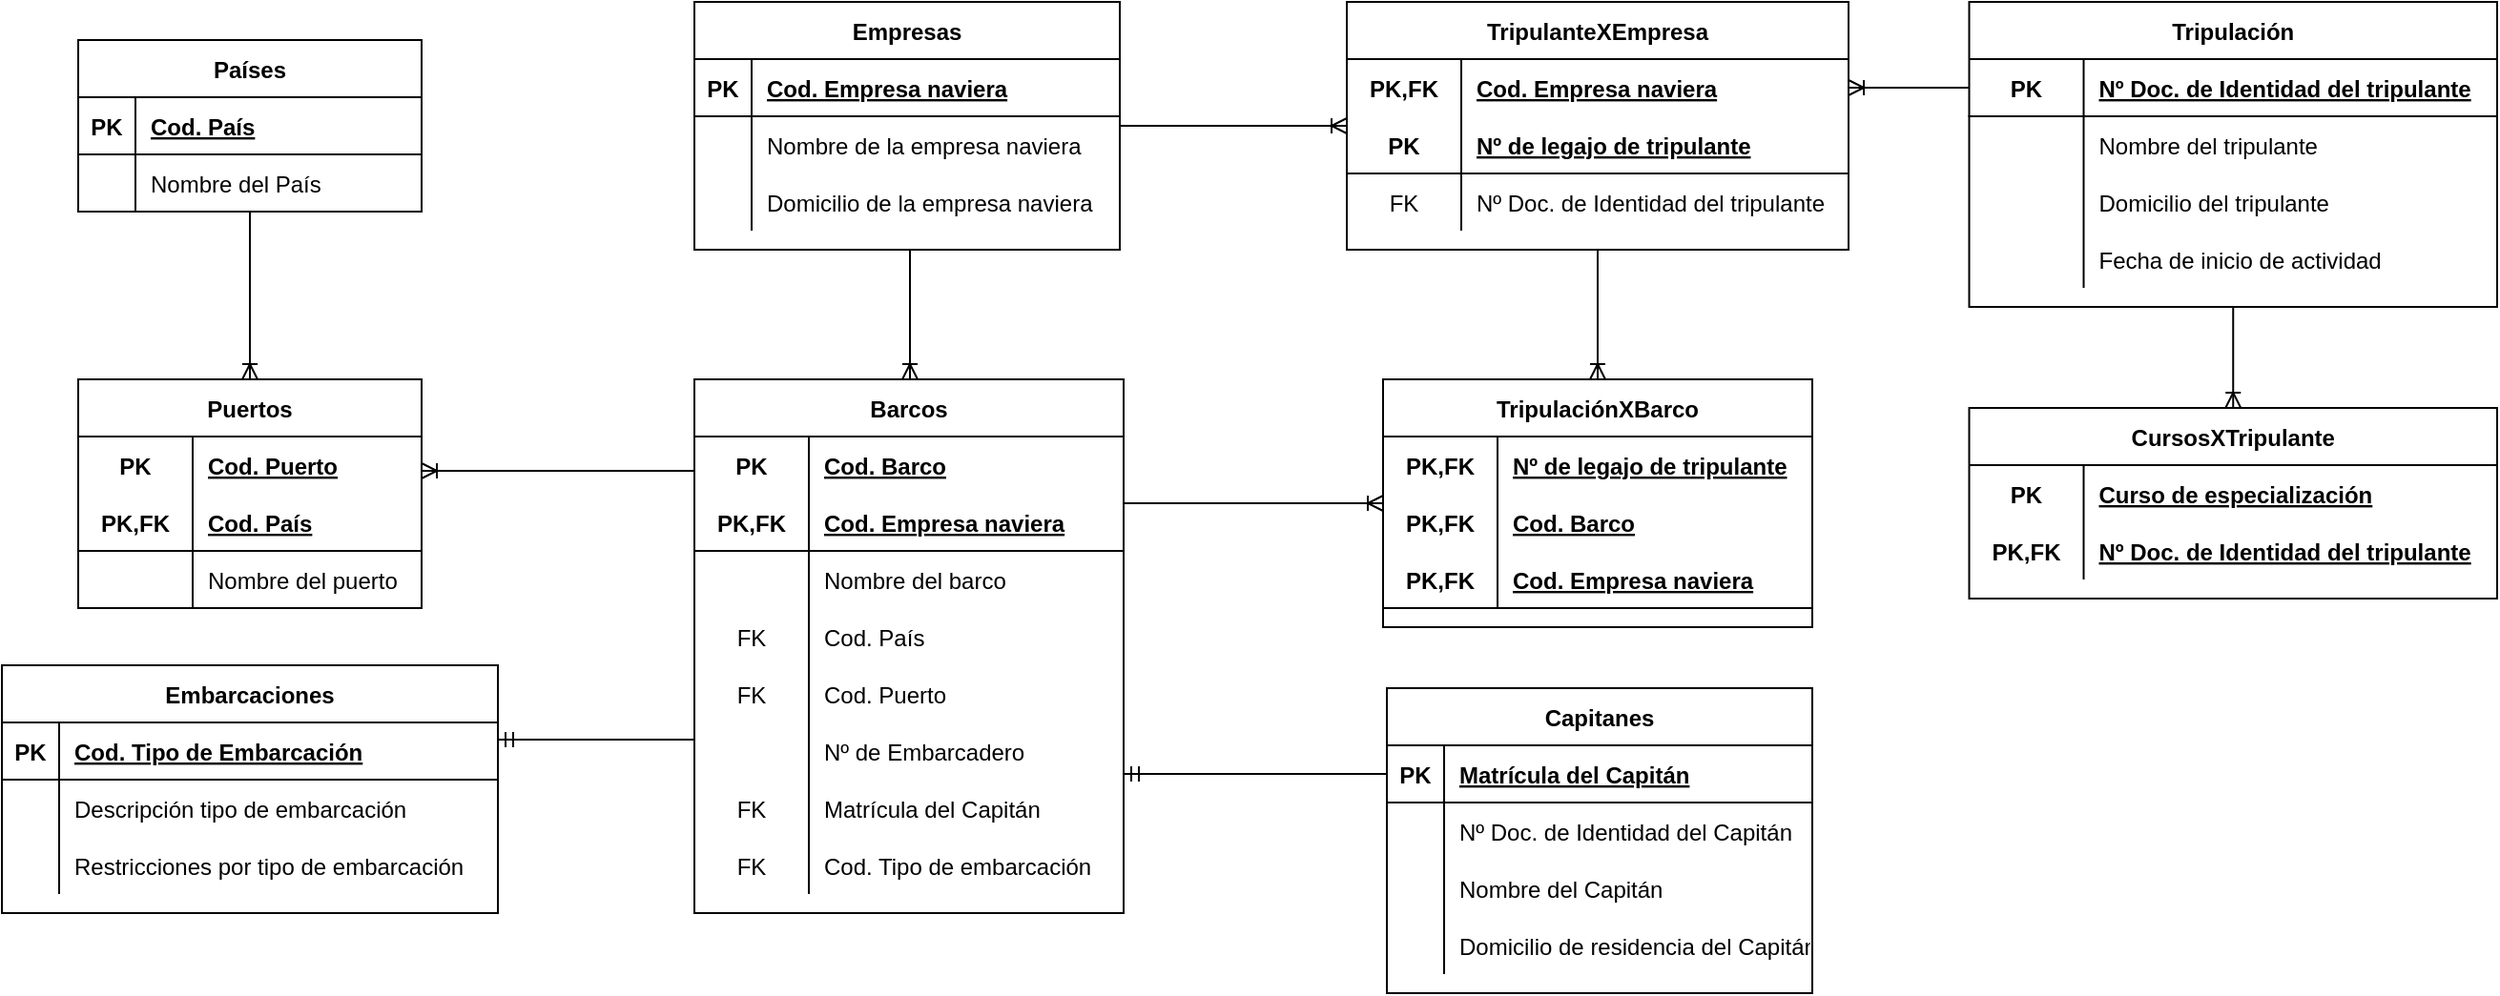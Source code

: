 <mxfile version="14.6.0" type="github">
  <diagram id="R2lEEEUBdFMjLlhIrx00" name="Page-1">
    <mxGraphModel dx="1822" dy="1176" grid="1" gridSize="9" guides="1" tooltips="1" connect="1" arrows="1" fold="1" page="0" pageScale="1" pageWidth="850" pageHeight="1100" math="0" shadow="0" extFonts="Permanent Marker^https://fonts.googleapis.com/css?family=Permanent+Marker">
      <root>
        <mxCell id="0" />
        <mxCell id="1" parent="0" />
        <mxCell id="PJ-6n8jXcff-FLxiBfN3-61" value="Países" style="shape=table;startSize=30;container=1;collapsible=1;childLayout=tableLayout;fixedRows=1;rowLines=0;fontStyle=1;align=center;resizeLast=1;" parent="1" vertex="1">
          <mxGeometry x="-260" y="-88" width="180" height="90" as="geometry" />
        </mxCell>
        <mxCell id="PJ-6n8jXcff-FLxiBfN3-62" value="" style="shape=partialRectangle;collapsible=0;dropTarget=0;pointerEvents=0;fillColor=none;top=0;left=0;bottom=1;right=0;points=[[0,0.5],[1,0.5]];portConstraint=eastwest;" parent="PJ-6n8jXcff-FLxiBfN3-61" vertex="1">
          <mxGeometry y="30" width="180" height="30" as="geometry" />
        </mxCell>
        <mxCell id="PJ-6n8jXcff-FLxiBfN3-63" value="PK" style="shape=partialRectangle;connectable=0;fillColor=none;top=0;left=0;bottom=0;right=0;fontStyle=1;overflow=hidden;" parent="PJ-6n8jXcff-FLxiBfN3-62" vertex="1">
          <mxGeometry width="30" height="30" as="geometry" />
        </mxCell>
        <mxCell id="PJ-6n8jXcff-FLxiBfN3-64" value="Cod. País" style="shape=partialRectangle;connectable=0;fillColor=none;top=0;left=0;bottom=0;right=0;align=left;spacingLeft=6;fontStyle=5;overflow=hidden;" parent="PJ-6n8jXcff-FLxiBfN3-62" vertex="1">
          <mxGeometry x="30" width="150" height="30" as="geometry" />
        </mxCell>
        <mxCell id="PJ-6n8jXcff-FLxiBfN3-65" value="" style="shape=partialRectangle;collapsible=0;dropTarget=0;pointerEvents=0;fillColor=none;top=0;left=0;bottom=0;right=0;points=[[0,0.5],[1,0.5]];portConstraint=eastwest;" parent="PJ-6n8jXcff-FLxiBfN3-61" vertex="1">
          <mxGeometry y="60" width="180" height="30" as="geometry" />
        </mxCell>
        <mxCell id="PJ-6n8jXcff-FLxiBfN3-66" value="" style="shape=partialRectangle;connectable=0;fillColor=none;top=0;left=0;bottom=0;right=0;editable=1;overflow=hidden;" parent="PJ-6n8jXcff-FLxiBfN3-65" vertex="1">
          <mxGeometry width="30" height="30" as="geometry" />
        </mxCell>
        <mxCell id="PJ-6n8jXcff-FLxiBfN3-67" value="Nombre del País" style="shape=partialRectangle;connectable=0;fillColor=none;top=0;left=0;bottom=0;right=0;align=left;spacingLeft=6;overflow=hidden;" parent="PJ-6n8jXcff-FLxiBfN3-65" vertex="1">
          <mxGeometry x="30" width="150" height="30" as="geometry" />
        </mxCell>
        <mxCell id="PJ-6n8jXcff-FLxiBfN3-115" value="Puertos" style="shape=table;startSize=30;container=1;collapsible=1;childLayout=tableLayout;fixedRows=1;rowLines=0;fontStyle=1;align=center;resizeLast=1;" parent="1" vertex="1">
          <mxGeometry x="-260" y="90" width="180" height="120" as="geometry" />
        </mxCell>
        <mxCell id="PJ-6n8jXcff-FLxiBfN3-116" value="" style="shape=partialRectangle;collapsible=0;dropTarget=0;pointerEvents=0;fillColor=none;top=0;left=0;bottom=0;right=0;points=[[0,0.5],[1,0.5]];portConstraint=eastwest;" parent="PJ-6n8jXcff-FLxiBfN3-115" vertex="1">
          <mxGeometry y="30" width="180" height="30" as="geometry" />
        </mxCell>
        <mxCell id="PJ-6n8jXcff-FLxiBfN3-117" value="PK" style="shape=partialRectangle;connectable=0;fillColor=none;top=0;left=0;bottom=0;right=0;fontStyle=1;overflow=hidden;" parent="PJ-6n8jXcff-FLxiBfN3-116" vertex="1">
          <mxGeometry width="60" height="30" as="geometry" />
        </mxCell>
        <mxCell id="PJ-6n8jXcff-FLxiBfN3-118" value="Cod. Puerto" style="shape=partialRectangle;connectable=0;fillColor=none;top=0;left=0;bottom=0;right=0;align=left;spacingLeft=6;fontStyle=5;overflow=hidden;" parent="PJ-6n8jXcff-FLxiBfN3-116" vertex="1">
          <mxGeometry x="60" width="120" height="30" as="geometry" />
        </mxCell>
        <mxCell id="PJ-6n8jXcff-FLxiBfN3-119" value="" style="shape=partialRectangle;collapsible=0;dropTarget=0;pointerEvents=0;fillColor=none;top=0;left=0;bottom=1;right=0;points=[[0,0.5],[1,0.5]];portConstraint=eastwest;" parent="PJ-6n8jXcff-FLxiBfN3-115" vertex="1">
          <mxGeometry y="60" width="180" height="30" as="geometry" />
        </mxCell>
        <mxCell id="PJ-6n8jXcff-FLxiBfN3-120" value="PK,FK" style="shape=partialRectangle;connectable=0;fillColor=none;top=0;left=0;bottom=0;right=0;fontStyle=1;overflow=hidden;" parent="PJ-6n8jXcff-FLxiBfN3-119" vertex="1">
          <mxGeometry width="60" height="30" as="geometry" />
        </mxCell>
        <mxCell id="PJ-6n8jXcff-FLxiBfN3-121" value="Cod. País" style="shape=partialRectangle;connectable=0;fillColor=none;top=0;left=0;bottom=0;right=0;align=left;spacingLeft=6;fontStyle=5;overflow=hidden;" parent="PJ-6n8jXcff-FLxiBfN3-119" vertex="1">
          <mxGeometry x="60" width="120" height="30" as="geometry" />
        </mxCell>
        <mxCell id="PJ-6n8jXcff-FLxiBfN3-122" value="" style="shape=partialRectangle;collapsible=0;dropTarget=0;pointerEvents=0;fillColor=none;top=0;left=0;bottom=0;right=0;points=[[0,0.5],[1,0.5]];portConstraint=eastwest;" parent="PJ-6n8jXcff-FLxiBfN3-115" vertex="1">
          <mxGeometry y="90" width="180" height="30" as="geometry" />
        </mxCell>
        <mxCell id="PJ-6n8jXcff-FLxiBfN3-123" value="" style="shape=partialRectangle;connectable=0;fillColor=none;top=0;left=0;bottom=0;right=0;editable=1;overflow=hidden;" parent="PJ-6n8jXcff-FLxiBfN3-122" vertex="1">
          <mxGeometry width="60" height="30" as="geometry" />
        </mxCell>
        <mxCell id="PJ-6n8jXcff-FLxiBfN3-124" value="Nombre del puerto" style="shape=partialRectangle;connectable=0;fillColor=none;top=0;left=0;bottom=0;right=0;align=left;spacingLeft=6;overflow=hidden;" parent="PJ-6n8jXcff-FLxiBfN3-122" vertex="1">
          <mxGeometry x="60" width="120" height="30" as="geometry" />
        </mxCell>
        <mxCell id="PJ-6n8jXcff-FLxiBfN3-129" value="Embarcaciones" style="shape=table;startSize=30;container=1;collapsible=1;childLayout=tableLayout;fixedRows=1;rowLines=0;fontStyle=1;align=center;resizeLast=1;" parent="1" vertex="1">
          <mxGeometry x="-300" y="240" width="260" height="130" as="geometry" />
        </mxCell>
        <mxCell id="PJ-6n8jXcff-FLxiBfN3-130" value="" style="shape=partialRectangle;collapsible=0;dropTarget=0;pointerEvents=0;fillColor=none;top=0;left=0;bottom=1;right=0;points=[[0,0.5],[1,0.5]];portConstraint=eastwest;" parent="PJ-6n8jXcff-FLxiBfN3-129" vertex="1">
          <mxGeometry y="30" width="260" height="30" as="geometry" />
        </mxCell>
        <mxCell id="PJ-6n8jXcff-FLxiBfN3-131" value="PK" style="shape=partialRectangle;connectable=0;fillColor=none;top=0;left=0;bottom=0;right=0;fontStyle=1;overflow=hidden;" parent="PJ-6n8jXcff-FLxiBfN3-130" vertex="1">
          <mxGeometry width="30" height="30" as="geometry" />
        </mxCell>
        <mxCell id="PJ-6n8jXcff-FLxiBfN3-132" value="Cod. Tipo de Embarcación" style="shape=partialRectangle;connectable=0;fillColor=none;top=0;left=0;bottom=0;right=0;align=left;spacingLeft=6;fontStyle=5;overflow=hidden;" parent="PJ-6n8jXcff-FLxiBfN3-130" vertex="1">
          <mxGeometry x="30" width="230" height="30" as="geometry" />
        </mxCell>
        <mxCell id="PJ-6n8jXcff-FLxiBfN3-133" value="" style="shape=partialRectangle;collapsible=0;dropTarget=0;pointerEvents=0;fillColor=none;top=0;left=0;bottom=0;right=0;points=[[0,0.5],[1,0.5]];portConstraint=eastwest;" parent="PJ-6n8jXcff-FLxiBfN3-129" vertex="1">
          <mxGeometry y="60" width="260" height="30" as="geometry" />
        </mxCell>
        <mxCell id="PJ-6n8jXcff-FLxiBfN3-134" value="" style="shape=partialRectangle;connectable=0;fillColor=none;top=0;left=0;bottom=0;right=0;editable=1;overflow=hidden;" parent="PJ-6n8jXcff-FLxiBfN3-133" vertex="1">
          <mxGeometry width="30" height="30" as="geometry" />
        </mxCell>
        <mxCell id="PJ-6n8jXcff-FLxiBfN3-135" value="Descripción tipo de embarcación" style="shape=partialRectangle;connectable=0;fillColor=none;top=0;left=0;bottom=0;right=0;align=left;spacingLeft=6;overflow=hidden;" parent="PJ-6n8jXcff-FLxiBfN3-133" vertex="1">
          <mxGeometry x="30" width="230" height="30" as="geometry" />
        </mxCell>
        <mxCell id="PJ-6n8jXcff-FLxiBfN3-136" value="" style="shape=partialRectangle;collapsible=0;dropTarget=0;pointerEvents=0;fillColor=none;top=0;left=0;bottom=0;right=0;points=[[0,0.5],[1,0.5]];portConstraint=eastwest;" parent="PJ-6n8jXcff-FLxiBfN3-129" vertex="1">
          <mxGeometry y="90" width="260" height="30" as="geometry" />
        </mxCell>
        <mxCell id="PJ-6n8jXcff-FLxiBfN3-137" value="" style="shape=partialRectangle;connectable=0;fillColor=none;top=0;left=0;bottom=0;right=0;editable=1;overflow=hidden;" parent="PJ-6n8jXcff-FLxiBfN3-136" vertex="1">
          <mxGeometry width="30" height="30" as="geometry" />
        </mxCell>
        <mxCell id="PJ-6n8jXcff-FLxiBfN3-138" value="Restricciones por tipo de embarcación" style="shape=partialRectangle;connectable=0;fillColor=none;top=0;left=0;bottom=0;right=0;align=left;spacingLeft=6;overflow=hidden;" parent="PJ-6n8jXcff-FLxiBfN3-136" vertex="1">
          <mxGeometry x="30" width="230" height="30" as="geometry" />
        </mxCell>
        <mxCell id="PJ-6n8jXcff-FLxiBfN3-143" value="Barcos" style="shape=table;startSize=30;container=1;collapsible=1;childLayout=tableLayout;fixedRows=1;rowLines=0;fontStyle=1;align=center;resizeLast=1;" parent="1" vertex="1">
          <mxGeometry x="63" y="90" width="225" height="280" as="geometry" />
        </mxCell>
        <mxCell id="PJ-6n8jXcff-FLxiBfN3-144" value="" style="shape=partialRectangle;collapsible=0;dropTarget=0;pointerEvents=0;fillColor=none;top=0;left=0;bottom=0;right=0;points=[[0,0.5],[1,0.5]];portConstraint=eastwest;" parent="PJ-6n8jXcff-FLxiBfN3-143" vertex="1">
          <mxGeometry y="30" width="225" height="30" as="geometry" />
        </mxCell>
        <mxCell id="PJ-6n8jXcff-FLxiBfN3-145" value="PK" style="shape=partialRectangle;connectable=0;fillColor=none;top=0;left=0;bottom=0;right=0;fontStyle=1;overflow=hidden;" parent="PJ-6n8jXcff-FLxiBfN3-144" vertex="1">
          <mxGeometry width="60" height="30" as="geometry" />
        </mxCell>
        <mxCell id="PJ-6n8jXcff-FLxiBfN3-146" value="Cod. Barco" style="shape=partialRectangle;connectable=0;fillColor=none;top=0;left=0;bottom=0;right=0;align=left;spacingLeft=6;fontStyle=5;overflow=hidden;" parent="PJ-6n8jXcff-FLxiBfN3-144" vertex="1">
          <mxGeometry x="60" width="165" height="30" as="geometry" />
        </mxCell>
        <mxCell id="PJ-6n8jXcff-FLxiBfN3-147" value="" style="shape=partialRectangle;collapsible=0;dropTarget=0;pointerEvents=0;fillColor=none;top=0;left=0;bottom=1;right=0;points=[[0,0.5],[1,0.5]];portConstraint=eastwest;" parent="PJ-6n8jXcff-FLxiBfN3-143" vertex="1">
          <mxGeometry y="60" width="225" height="30" as="geometry" />
        </mxCell>
        <mxCell id="PJ-6n8jXcff-FLxiBfN3-148" value="PK,FK" style="shape=partialRectangle;connectable=0;fillColor=none;top=0;left=0;bottom=0;right=0;fontStyle=1;overflow=hidden;" parent="PJ-6n8jXcff-FLxiBfN3-147" vertex="1">
          <mxGeometry width="60" height="30" as="geometry" />
        </mxCell>
        <mxCell id="PJ-6n8jXcff-FLxiBfN3-149" value="Cod. Empresa naviera" style="shape=partialRectangle;connectable=0;fillColor=none;top=0;left=0;bottom=0;right=0;align=left;spacingLeft=6;fontStyle=5;overflow=hidden;" parent="PJ-6n8jXcff-FLxiBfN3-147" vertex="1">
          <mxGeometry x="60" width="165" height="30" as="geometry" />
        </mxCell>
        <mxCell id="PJ-6n8jXcff-FLxiBfN3-150" value="" style="shape=partialRectangle;collapsible=0;dropTarget=0;pointerEvents=0;fillColor=none;top=0;left=0;bottom=0;right=0;points=[[0,0.5],[1,0.5]];portConstraint=eastwest;" parent="PJ-6n8jXcff-FLxiBfN3-143" vertex="1">
          <mxGeometry y="90" width="225" height="30" as="geometry" />
        </mxCell>
        <mxCell id="PJ-6n8jXcff-FLxiBfN3-151" value="" style="shape=partialRectangle;connectable=0;fillColor=none;top=0;left=0;bottom=0;right=0;editable=1;overflow=hidden;" parent="PJ-6n8jXcff-FLxiBfN3-150" vertex="1">
          <mxGeometry width="60" height="30" as="geometry" />
        </mxCell>
        <mxCell id="PJ-6n8jXcff-FLxiBfN3-152" value="Nombre del barco" style="shape=partialRectangle;connectable=0;fillColor=none;top=0;left=0;bottom=0;right=0;align=left;spacingLeft=6;overflow=hidden;" parent="PJ-6n8jXcff-FLxiBfN3-150" vertex="1">
          <mxGeometry x="60" width="165" height="30" as="geometry" />
        </mxCell>
        <mxCell id="PJ-6n8jXcff-FLxiBfN3-153" value="" style="shape=partialRectangle;collapsible=0;dropTarget=0;pointerEvents=0;fillColor=none;top=0;left=0;bottom=0;right=0;points=[[0,0.5],[1,0.5]];portConstraint=eastwest;" parent="PJ-6n8jXcff-FLxiBfN3-143" vertex="1">
          <mxGeometry y="120" width="225" height="30" as="geometry" />
        </mxCell>
        <mxCell id="PJ-6n8jXcff-FLxiBfN3-154" value="FK" style="shape=partialRectangle;connectable=0;fillColor=none;top=0;left=0;bottom=0;right=0;editable=1;overflow=hidden;" parent="PJ-6n8jXcff-FLxiBfN3-153" vertex="1">
          <mxGeometry width="60" height="30" as="geometry" />
        </mxCell>
        <mxCell id="PJ-6n8jXcff-FLxiBfN3-155" value="Cod. País" style="shape=partialRectangle;connectable=0;fillColor=none;top=0;left=0;bottom=0;right=0;align=left;spacingLeft=6;overflow=hidden;" parent="PJ-6n8jXcff-FLxiBfN3-153" vertex="1">
          <mxGeometry x="60" width="165" height="30" as="geometry" />
        </mxCell>
        <mxCell id="PJ-6n8jXcff-FLxiBfN3-171" style="shape=partialRectangle;collapsible=0;dropTarget=0;pointerEvents=0;fillColor=none;top=0;left=0;bottom=0;right=0;points=[[0,0.5],[1,0.5]];portConstraint=eastwest;" parent="PJ-6n8jXcff-FLxiBfN3-143" vertex="1">
          <mxGeometry y="150" width="225" height="30" as="geometry" />
        </mxCell>
        <mxCell id="PJ-6n8jXcff-FLxiBfN3-172" value="FK" style="shape=partialRectangle;connectable=0;fillColor=none;top=0;left=0;bottom=0;right=0;editable=1;overflow=hidden;" parent="PJ-6n8jXcff-FLxiBfN3-171" vertex="1">
          <mxGeometry width="60" height="30" as="geometry" />
        </mxCell>
        <mxCell id="PJ-6n8jXcff-FLxiBfN3-173" value="Cod. Puerto" style="shape=partialRectangle;connectable=0;fillColor=none;top=0;left=0;bottom=0;right=0;align=left;spacingLeft=6;overflow=hidden;" parent="PJ-6n8jXcff-FLxiBfN3-171" vertex="1">
          <mxGeometry x="60" width="165" height="30" as="geometry" />
        </mxCell>
        <mxCell id="PJ-6n8jXcff-FLxiBfN3-168" style="shape=partialRectangle;collapsible=0;dropTarget=0;pointerEvents=0;fillColor=none;top=0;left=0;bottom=0;right=0;points=[[0,0.5],[1,0.5]];portConstraint=eastwest;" parent="PJ-6n8jXcff-FLxiBfN3-143" vertex="1">
          <mxGeometry y="180" width="225" height="30" as="geometry" />
        </mxCell>
        <mxCell id="PJ-6n8jXcff-FLxiBfN3-169" style="shape=partialRectangle;connectable=0;fillColor=none;top=0;left=0;bottom=0;right=0;editable=1;overflow=hidden;" parent="PJ-6n8jXcff-FLxiBfN3-168" vertex="1">
          <mxGeometry width="60" height="30" as="geometry" />
        </mxCell>
        <mxCell id="PJ-6n8jXcff-FLxiBfN3-170" value="Nº de Embarcadero" style="shape=partialRectangle;connectable=0;fillColor=none;top=0;left=0;bottom=0;right=0;align=left;spacingLeft=6;overflow=hidden;" parent="PJ-6n8jXcff-FLxiBfN3-168" vertex="1">
          <mxGeometry x="60" width="165" height="30" as="geometry" />
        </mxCell>
        <mxCell id="PJ-6n8jXcff-FLxiBfN3-165" style="shape=partialRectangle;collapsible=0;dropTarget=0;pointerEvents=0;fillColor=none;top=0;left=0;bottom=0;right=0;points=[[0,0.5],[1,0.5]];portConstraint=eastwest;" parent="PJ-6n8jXcff-FLxiBfN3-143" vertex="1">
          <mxGeometry y="210" width="225" height="30" as="geometry" />
        </mxCell>
        <mxCell id="PJ-6n8jXcff-FLxiBfN3-166" value="FK" style="shape=partialRectangle;connectable=0;fillColor=none;top=0;left=0;bottom=0;right=0;editable=1;overflow=hidden;" parent="PJ-6n8jXcff-FLxiBfN3-165" vertex="1">
          <mxGeometry width="60" height="30" as="geometry" />
        </mxCell>
        <mxCell id="PJ-6n8jXcff-FLxiBfN3-167" value="Matrícula del Capitán" style="shape=partialRectangle;connectable=0;fillColor=none;top=0;left=0;bottom=0;right=0;align=left;spacingLeft=6;overflow=hidden;" parent="PJ-6n8jXcff-FLxiBfN3-165" vertex="1">
          <mxGeometry x="60" width="165" height="30" as="geometry" />
        </mxCell>
        <mxCell id="PJ-6n8jXcff-FLxiBfN3-162" style="shape=partialRectangle;collapsible=0;dropTarget=0;pointerEvents=0;fillColor=none;top=0;left=0;bottom=0;right=0;points=[[0,0.5],[1,0.5]];portConstraint=eastwest;" parent="PJ-6n8jXcff-FLxiBfN3-143" vertex="1">
          <mxGeometry y="240" width="225" height="30" as="geometry" />
        </mxCell>
        <mxCell id="PJ-6n8jXcff-FLxiBfN3-163" value="FK" style="shape=partialRectangle;connectable=0;fillColor=none;top=0;left=0;bottom=0;right=0;editable=1;overflow=hidden;" parent="PJ-6n8jXcff-FLxiBfN3-162" vertex="1">
          <mxGeometry width="60" height="30" as="geometry" />
        </mxCell>
        <mxCell id="PJ-6n8jXcff-FLxiBfN3-164" value="Cod. Tipo de embarcación" style="shape=partialRectangle;connectable=0;fillColor=none;top=0;left=0;bottom=0;right=0;align=left;spacingLeft=6;overflow=hidden;" parent="PJ-6n8jXcff-FLxiBfN3-162" vertex="1">
          <mxGeometry x="60" width="165" height="30" as="geometry" />
        </mxCell>
        <mxCell id="RGW5aQLPj-XnxgQfSlTx-39" style="edgeStyle=orthogonalEdgeStyle;rounded=0;orthogonalLoop=1;jettySize=auto;html=1;endArrow=ERoneToMany;endFill=0;" edge="1" parent="1" source="PJ-6n8jXcff-FLxiBfN3-175" target="RGW5aQLPj-XnxgQfSlTx-26">
          <mxGeometry relative="1" as="geometry" />
        </mxCell>
        <mxCell id="PJ-6n8jXcff-FLxiBfN3-175" value="Empresas" style="shape=table;startSize=30;container=1;collapsible=1;childLayout=tableLayout;fixedRows=1;rowLines=0;fontStyle=1;align=center;resizeLast=1;" parent="1" vertex="1">
          <mxGeometry x="63" y="-108" width="223" height="130" as="geometry" />
        </mxCell>
        <mxCell id="PJ-6n8jXcff-FLxiBfN3-176" value="" style="shape=partialRectangle;collapsible=0;dropTarget=0;pointerEvents=0;fillColor=none;top=0;left=0;bottom=1;right=0;points=[[0,0.5],[1,0.5]];portConstraint=eastwest;" parent="PJ-6n8jXcff-FLxiBfN3-175" vertex="1">
          <mxGeometry y="30" width="223" height="30" as="geometry" />
        </mxCell>
        <mxCell id="PJ-6n8jXcff-FLxiBfN3-177" value="PK" style="shape=partialRectangle;connectable=0;fillColor=none;top=0;left=0;bottom=0;right=0;fontStyle=1;overflow=hidden;" parent="PJ-6n8jXcff-FLxiBfN3-176" vertex="1">
          <mxGeometry width="30" height="30" as="geometry" />
        </mxCell>
        <mxCell id="PJ-6n8jXcff-FLxiBfN3-178" value="Cod. Empresa naviera" style="shape=partialRectangle;connectable=0;fillColor=none;top=0;left=0;bottom=0;right=0;align=left;spacingLeft=6;fontStyle=5;overflow=hidden;" parent="PJ-6n8jXcff-FLxiBfN3-176" vertex="1">
          <mxGeometry x="30" width="193" height="30" as="geometry" />
        </mxCell>
        <mxCell id="PJ-6n8jXcff-FLxiBfN3-179" value="" style="shape=partialRectangle;collapsible=0;dropTarget=0;pointerEvents=0;fillColor=none;top=0;left=0;bottom=0;right=0;points=[[0,0.5],[1,0.5]];portConstraint=eastwest;" parent="PJ-6n8jXcff-FLxiBfN3-175" vertex="1">
          <mxGeometry y="60" width="223" height="30" as="geometry" />
        </mxCell>
        <mxCell id="PJ-6n8jXcff-FLxiBfN3-180" value="" style="shape=partialRectangle;connectable=0;fillColor=none;top=0;left=0;bottom=0;right=0;editable=1;overflow=hidden;" parent="PJ-6n8jXcff-FLxiBfN3-179" vertex="1">
          <mxGeometry width="30" height="30" as="geometry" />
        </mxCell>
        <mxCell id="PJ-6n8jXcff-FLxiBfN3-181" value="Nombre de la empresa naviera" style="shape=partialRectangle;connectable=0;fillColor=none;top=0;left=0;bottom=0;right=0;align=left;spacingLeft=6;overflow=hidden;" parent="PJ-6n8jXcff-FLxiBfN3-179" vertex="1">
          <mxGeometry x="30" width="193" height="30" as="geometry" />
        </mxCell>
        <mxCell id="PJ-6n8jXcff-FLxiBfN3-182" value="" style="shape=partialRectangle;collapsible=0;dropTarget=0;pointerEvents=0;fillColor=none;top=0;left=0;bottom=0;right=0;points=[[0,0.5],[1,0.5]];portConstraint=eastwest;" parent="PJ-6n8jXcff-FLxiBfN3-175" vertex="1">
          <mxGeometry y="90" width="223" height="30" as="geometry" />
        </mxCell>
        <mxCell id="PJ-6n8jXcff-FLxiBfN3-183" value="" style="shape=partialRectangle;connectable=0;fillColor=none;top=0;left=0;bottom=0;right=0;editable=1;overflow=hidden;" parent="PJ-6n8jXcff-FLxiBfN3-182" vertex="1">
          <mxGeometry width="30" height="30" as="geometry" />
        </mxCell>
        <mxCell id="PJ-6n8jXcff-FLxiBfN3-184" value="Domicilio de la empresa naviera" style="shape=partialRectangle;connectable=0;fillColor=none;top=0;left=0;bottom=0;right=0;align=left;spacingLeft=6;overflow=hidden;" parent="PJ-6n8jXcff-FLxiBfN3-182" vertex="1">
          <mxGeometry x="30" width="193" height="30" as="geometry" />
        </mxCell>
        <mxCell id="PJ-6n8jXcff-FLxiBfN3-220" value="TripulaciónXBarco" style="shape=table;startSize=30;container=1;collapsible=1;childLayout=tableLayout;fixedRows=1;rowLines=0;fontStyle=1;align=center;resizeLast=1;" parent="1" vertex="1">
          <mxGeometry x="424" y="90" width="225" height="130" as="geometry" />
        </mxCell>
        <mxCell id="PJ-6n8jXcff-FLxiBfN3-221" value="" style="shape=partialRectangle;collapsible=0;dropTarget=0;pointerEvents=0;fillColor=none;top=0;left=0;bottom=0;right=0;points=[[0,0.5],[1,0.5]];portConstraint=eastwest;" parent="PJ-6n8jXcff-FLxiBfN3-220" vertex="1">
          <mxGeometry y="30" width="225" height="30" as="geometry" />
        </mxCell>
        <mxCell id="PJ-6n8jXcff-FLxiBfN3-222" value="PK,FK" style="shape=partialRectangle;connectable=0;fillColor=none;top=0;left=0;bottom=0;right=0;fontStyle=1;overflow=hidden;" parent="PJ-6n8jXcff-FLxiBfN3-221" vertex="1">
          <mxGeometry width="60" height="30" as="geometry" />
        </mxCell>
        <mxCell id="PJ-6n8jXcff-FLxiBfN3-223" value="Nº de legajo de tripulante" style="shape=partialRectangle;connectable=0;fillColor=none;top=0;left=0;bottom=0;right=0;align=left;spacingLeft=6;fontStyle=5;overflow=hidden;" parent="PJ-6n8jXcff-FLxiBfN3-221" vertex="1">
          <mxGeometry x="60" width="165" height="30" as="geometry" />
        </mxCell>
        <mxCell id="PJ-6n8jXcff-FLxiBfN3-236" style="shape=partialRectangle;collapsible=0;dropTarget=0;pointerEvents=0;fillColor=none;top=0;left=0;bottom=0;right=0;points=[[0,0.5],[1,0.5]];portConstraint=eastwest;" parent="PJ-6n8jXcff-FLxiBfN3-220" vertex="1">
          <mxGeometry y="60" width="225" height="30" as="geometry" />
        </mxCell>
        <mxCell id="PJ-6n8jXcff-FLxiBfN3-237" value="PK,FK" style="shape=partialRectangle;connectable=0;fillColor=none;top=0;left=0;bottom=0;right=0;fontStyle=1;overflow=hidden;" parent="PJ-6n8jXcff-FLxiBfN3-236" vertex="1">
          <mxGeometry width="60" height="30" as="geometry" />
        </mxCell>
        <mxCell id="PJ-6n8jXcff-FLxiBfN3-238" value="Cod. Barco" style="shape=partialRectangle;connectable=0;fillColor=none;top=0;left=0;bottom=0;right=0;align=left;spacingLeft=6;fontStyle=5;overflow=hidden;" parent="PJ-6n8jXcff-FLxiBfN3-236" vertex="1">
          <mxGeometry x="60" width="165" height="30" as="geometry" />
        </mxCell>
        <mxCell id="PJ-6n8jXcff-FLxiBfN3-224" value="" style="shape=partialRectangle;collapsible=0;dropTarget=0;pointerEvents=0;fillColor=none;top=0;left=0;bottom=1;right=0;points=[[0,0.5],[1,0.5]];portConstraint=eastwest;" parent="PJ-6n8jXcff-FLxiBfN3-220" vertex="1">
          <mxGeometry y="90" width="225" height="30" as="geometry" />
        </mxCell>
        <mxCell id="PJ-6n8jXcff-FLxiBfN3-225" value="PK,FK" style="shape=partialRectangle;connectable=0;fillColor=none;top=0;left=0;bottom=0;right=0;fontStyle=1;overflow=hidden;" parent="PJ-6n8jXcff-FLxiBfN3-224" vertex="1">
          <mxGeometry width="60" height="30" as="geometry" />
        </mxCell>
        <mxCell id="PJ-6n8jXcff-FLxiBfN3-226" value="Cod. Empresa naviera" style="shape=partialRectangle;connectable=0;fillColor=none;top=0;left=0;bottom=0;right=0;align=left;spacingLeft=6;fontStyle=5;overflow=hidden;" parent="PJ-6n8jXcff-FLxiBfN3-224" vertex="1">
          <mxGeometry x="60" width="165" height="30" as="geometry" />
        </mxCell>
        <mxCell id="PJ-6n8jXcff-FLxiBfN3-239" value="CursosXTripulante" style="shape=table;startSize=30;container=1;collapsible=1;childLayout=tableLayout;fixedRows=1;rowLines=0;fontStyle=1;align=center;resizeLast=1;" parent="1" vertex="1">
          <mxGeometry x="731.25" y="105" width="276.75" height="100" as="geometry" />
        </mxCell>
        <mxCell id="PJ-6n8jXcff-FLxiBfN3-240" value="" style="shape=partialRectangle;collapsible=0;dropTarget=0;pointerEvents=0;fillColor=none;top=0;left=0;bottom=0;right=0;points=[[0,0.5],[1,0.5]];portConstraint=eastwest;" parent="PJ-6n8jXcff-FLxiBfN3-239" vertex="1">
          <mxGeometry y="30" width="276.75" height="30" as="geometry" />
        </mxCell>
        <mxCell id="PJ-6n8jXcff-FLxiBfN3-241" value="PK" style="shape=partialRectangle;connectable=0;fillColor=none;top=0;left=0;bottom=0;right=0;fontStyle=1;overflow=hidden;" parent="PJ-6n8jXcff-FLxiBfN3-240" vertex="1">
          <mxGeometry width="60" height="30" as="geometry" />
        </mxCell>
        <mxCell id="PJ-6n8jXcff-FLxiBfN3-242" value="Curso de especialización" style="shape=partialRectangle;connectable=0;fillColor=none;top=0;left=0;bottom=0;right=0;align=left;spacingLeft=6;fontStyle=5;overflow=hidden;" parent="PJ-6n8jXcff-FLxiBfN3-240" vertex="1">
          <mxGeometry x="60" width="216.75" height="30" as="geometry" />
        </mxCell>
        <mxCell id="PJ-6n8jXcff-FLxiBfN3-252" style="shape=partialRectangle;collapsible=0;dropTarget=0;pointerEvents=0;fillColor=none;top=0;left=0;bottom=0;right=0;points=[[0,0.5],[1,0.5]];portConstraint=eastwest;" parent="PJ-6n8jXcff-FLxiBfN3-239" vertex="1">
          <mxGeometry y="60" width="276.75" height="30" as="geometry" />
        </mxCell>
        <mxCell id="PJ-6n8jXcff-FLxiBfN3-253" value="PK,FK" style="shape=partialRectangle;connectable=0;fillColor=none;top=0;left=0;bottom=0;right=0;fontStyle=1;overflow=hidden;" parent="PJ-6n8jXcff-FLxiBfN3-252" vertex="1">
          <mxGeometry width="60" height="30" as="geometry" />
        </mxCell>
        <mxCell id="PJ-6n8jXcff-FLxiBfN3-254" value="Nº Doc. de Identidad del tripulante" style="shape=partialRectangle;connectable=0;fillColor=none;top=0;left=0;bottom=0;right=0;align=left;spacingLeft=6;fontStyle=5;overflow=hidden;" parent="PJ-6n8jXcff-FLxiBfN3-252" vertex="1">
          <mxGeometry x="60" width="216.75" height="30" as="geometry" />
        </mxCell>
        <mxCell id="RGW5aQLPj-XnxgQfSlTx-42" style="edgeStyle=orthogonalEdgeStyle;rounded=0;orthogonalLoop=1;jettySize=auto;html=1;endArrow=ERoneToMany;endFill=0;" edge="1" parent="1" source="PJ-6n8jXcff-FLxiBfN3-255" target="PJ-6n8jXcff-FLxiBfN3-239">
          <mxGeometry relative="1" as="geometry" />
        </mxCell>
        <mxCell id="RGW5aQLPj-XnxgQfSlTx-43" style="edgeStyle=orthogonalEdgeStyle;rounded=0;orthogonalLoop=1;jettySize=auto;html=1;endArrow=ERoneToMany;endFill=0;" edge="1" parent="1" source="PJ-6n8jXcff-FLxiBfN3-255" target="RGW5aQLPj-XnxgQfSlTx-26">
          <mxGeometry relative="1" as="geometry">
            <Array as="points">
              <mxPoint x="702" y="-63" />
              <mxPoint x="702" y="-63" />
            </Array>
          </mxGeometry>
        </mxCell>
        <mxCell id="PJ-6n8jXcff-FLxiBfN3-255" value="Tripulación" style="shape=table;startSize=30;container=1;collapsible=1;childLayout=tableLayout;fixedRows=1;rowLines=0;fontStyle=1;align=center;resizeLast=1;" parent="1" vertex="1">
          <mxGeometry x="731.25" y="-108" width="276.75" height="160" as="geometry" />
        </mxCell>
        <mxCell id="PJ-6n8jXcff-FLxiBfN3-259" value="" style="shape=partialRectangle;collapsible=0;dropTarget=0;pointerEvents=0;fillColor=none;top=0;left=0;bottom=1;right=0;points=[[0,0.5],[1,0.5]];portConstraint=eastwest;" parent="PJ-6n8jXcff-FLxiBfN3-255" vertex="1">
          <mxGeometry y="30" width="276.75" height="30" as="geometry" />
        </mxCell>
        <mxCell id="PJ-6n8jXcff-FLxiBfN3-260" value="PK" style="shape=partialRectangle;connectable=0;fillColor=none;top=0;left=0;bottom=0;right=0;fontStyle=1;overflow=hidden;" parent="PJ-6n8jXcff-FLxiBfN3-259" vertex="1">
          <mxGeometry width="60" height="30" as="geometry" />
        </mxCell>
        <mxCell id="PJ-6n8jXcff-FLxiBfN3-261" value="Nº Doc. de Identidad del tripulante" style="shape=partialRectangle;connectable=0;fillColor=none;top=0;left=0;bottom=0;right=0;align=left;spacingLeft=6;fontStyle=5;overflow=hidden;" parent="PJ-6n8jXcff-FLxiBfN3-259" vertex="1">
          <mxGeometry x="60" width="216.75" height="30" as="geometry" />
        </mxCell>
        <mxCell id="PJ-6n8jXcff-FLxiBfN3-262" value="" style="shape=partialRectangle;collapsible=0;dropTarget=0;pointerEvents=0;fillColor=none;top=0;left=0;bottom=0;right=0;points=[[0,0.5],[1,0.5]];portConstraint=eastwest;" parent="PJ-6n8jXcff-FLxiBfN3-255" vertex="1">
          <mxGeometry y="60" width="276.75" height="30" as="geometry" />
        </mxCell>
        <mxCell id="PJ-6n8jXcff-FLxiBfN3-263" value="" style="shape=partialRectangle;connectable=0;fillColor=none;top=0;left=0;bottom=0;right=0;editable=1;overflow=hidden;" parent="PJ-6n8jXcff-FLxiBfN3-262" vertex="1">
          <mxGeometry width="60" height="30" as="geometry" />
        </mxCell>
        <mxCell id="PJ-6n8jXcff-FLxiBfN3-264" value="Nombre del tripulante" style="shape=partialRectangle;connectable=0;fillColor=none;top=0;left=0;bottom=0;right=0;align=left;spacingLeft=6;overflow=hidden;" parent="PJ-6n8jXcff-FLxiBfN3-262" vertex="1">
          <mxGeometry x="60" width="216.75" height="30" as="geometry" />
        </mxCell>
        <mxCell id="PJ-6n8jXcff-FLxiBfN3-268" style="shape=partialRectangle;collapsible=0;dropTarget=0;pointerEvents=0;fillColor=none;top=0;left=0;bottom=0;right=0;points=[[0,0.5],[1,0.5]];portConstraint=eastwest;" parent="PJ-6n8jXcff-FLxiBfN3-255" vertex="1">
          <mxGeometry y="90" width="276.75" height="30" as="geometry" />
        </mxCell>
        <mxCell id="PJ-6n8jXcff-FLxiBfN3-269" style="shape=partialRectangle;connectable=0;fillColor=none;top=0;left=0;bottom=0;right=0;editable=1;overflow=hidden;" parent="PJ-6n8jXcff-FLxiBfN3-268" vertex="1">
          <mxGeometry width="60" height="30" as="geometry" />
        </mxCell>
        <mxCell id="PJ-6n8jXcff-FLxiBfN3-270" value="Domicilio del tripulante" style="shape=partialRectangle;connectable=0;fillColor=none;top=0;left=0;bottom=0;right=0;align=left;spacingLeft=6;overflow=hidden;" parent="PJ-6n8jXcff-FLxiBfN3-268" vertex="1">
          <mxGeometry x="60" width="216.75" height="30" as="geometry" />
        </mxCell>
        <mxCell id="PJ-6n8jXcff-FLxiBfN3-271" style="shape=partialRectangle;collapsible=0;dropTarget=0;pointerEvents=0;fillColor=none;top=0;left=0;bottom=0;right=0;points=[[0,0.5],[1,0.5]];portConstraint=eastwest;" parent="PJ-6n8jXcff-FLxiBfN3-255" vertex="1">
          <mxGeometry y="120" width="276.75" height="30" as="geometry" />
        </mxCell>
        <mxCell id="PJ-6n8jXcff-FLxiBfN3-272" style="shape=partialRectangle;connectable=0;fillColor=none;top=0;left=0;bottom=0;right=0;editable=1;overflow=hidden;" parent="PJ-6n8jXcff-FLxiBfN3-271" vertex="1">
          <mxGeometry width="60" height="30" as="geometry" />
        </mxCell>
        <mxCell id="PJ-6n8jXcff-FLxiBfN3-273" value="Fecha de inicio de actividad" style="shape=partialRectangle;connectable=0;fillColor=none;top=0;left=0;bottom=0;right=0;align=left;spacingLeft=6;overflow=hidden;" parent="PJ-6n8jXcff-FLxiBfN3-271" vertex="1">
          <mxGeometry x="60" width="216.75" height="30" as="geometry" />
        </mxCell>
        <mxCell id="PJ-6n8jXcff-FLxiBfN3-281" value="" style="edgeStyle=orthogonalEdgeStyle;fontSize=12;html=1;endArrow=ERoneToMany;" parent="1" source="PJ-6n8jXcff-FLxiBfN3-143" target="PJ-6n8jXcff-FLxiBfN3-220" edge="1">
          <mxGeometry width="100" height="100" relative="1" as="geometry">
            <mxPoint x="234" y="220" as="sourcePoint" />
            <mxPoint x="334" y="120" as="targetPoint" />
            <Array as="points">
              <mxPoint x="324" y="155" />
              <mxPoint x="324" y="155" />
            </Array>
          </mxGeometry>
        </mxCell>
        <mxCell id="PJ-6n8jXcff-FLxiBfN3-282" value="" style="edgeStyle=orthogonalEdgeStyle;fontSize=12;html=1;endArrow=ERmandOne;startArrow=none;startFill=0;endFill=0;" parent="1" source="PJ-6n8jXcff-FLxiBfN3-143" target="PJ-6n8jXcff-FLxiBfN3-129" edge="1">
          <mxGeometry width="100" height="100" relative="1" as="geometry">
            <mxPoint x="225" y="-68" as="sourcePoint" />
            <mxPoint x="325" y="-168" as="targetPoint" />
            <Array as="points">
              <mxPoint x="9" y="279" />
              <mxPoint x="9" y="279" />
            </Array>
          </mxGeometry>
        </mxCell>
        <mxCell id="PJ-6n8jXcff-FLxiBfN3-283" value="" style="edgeStyle=orthogonalEdgeStyle;fontSize=12;html=1;endArrow=ERoneToMany;" parent="1" source="PJ-6n8jXcff-FLxiBfN3-143" target="PJ-6n8jXcff-FLxiBfN3-115" edge="1">
          <mxGeometry width="100" height="100" relative="1" as="geometry">
            <mxPoint x="234" y="220" as="sourcePoint" />
            <mxPoint x="334" y="120" as="targetPoint" />
            <Array as="points">
              <mxPoint x="-9" y="138" />
              <mxPoint x="-9" y="138" />
            </Array>
          </mxGeometry>
        </mxCell>
        <mxCell id="PJ-6n8jXcff-FLxiBfN3-284" value="" style="edgeStyle=orthogonalEdgeStyle;fontSize=12;html=1;endArrow=ERoneToMany;" parent="1" source="PJ-6n8jXcff-FLxiBfN3-61" target="PJ-6n8jXcff-FLxiBfN3-115" edge="1">
          <mxGeometry width="100" height="100" relative="1" as="geometry">
            <mxPoint x="234" y="199" as="sourcePoint" />
            <mxPoint x="334" y="99" as="targetPoint" />
          </mxGeometry>
        </mxCell>
        <mxCell id="PJ-6n8jXcff-FLxiBfN3-290" value="" style="edgeStyle=orthogonalEdgeStyle;fontSize=12;html=1;endArrow=ERoneToMany;" parent="1" source="PJ-6n8jXcff-FLxiBfN3-175" target="PJ-6n8jXcff-FLxiBfN3-143" edge="1">
          <mxGeometry width="100" height="100" relative="1" as="geometry">
            <mxPoint x="234" y="199" as="sourcePoint" />
            <mxPoint x="334" y="99" as="targetPoint" />
            <Array as="points">
              <mxPoint x="176" y="36" />
              <mxPoint x="176" y="36" />
            </Array>
          </mxGeometry>
        </mxCell>
        <mxCell id="RGW5aQLPj-XnxgQfSlTx-41" style="edgeStyle=orthogonalEdgeStyle;rounded=0;orthogonalLoop=1;jettySize=auto;html=1;endArrow=ERmandOne;endFill=0;startArrow=none;startFill=0;" edge="1" parent="1" source="RGW5aQLPj-XnxgQfSlTx-1" target="PJ-6n8jXcff-FLxiBfN3-143">
          <mxGeometry relative="1" as="geometry">
            <Array as="points">
              <mxPoint x="369" y="297" />
              <mxPoint x="369" y="297" />
            </Array>
          </mxGeometry>
        </mxCell>
        <mxCell id="RGW5aQLPj-XnxgQfSlTx-1" value="Capitanes" style="shape=table;startSize=30;container=1;collapsible=1;childLayout=tableLayout;fixedRows=1;rowLines=0;fontStyle=1;align=center;resizeLast=1;" vertex="1" parent="1">
          <mxGeometry x="426" y="252" width="223" height="160" as="geometry" />
        </mxCell>
        <mxCell id="RGW5aQLPj-XnxgQfSlTx-2" value="" style="shape=partialRectangle;collapsible=0;dropTarget=0;pointerEvents=0;fillColor=none;top=0;left=0;bottom=1;right=0;points=[[0,0.5],[1,0.5]];portConstraint=eastwest;" vertex="1" parent="RGW5aQLPj-XnxgQfSlTx-1">
          <mxGeometry y="30" width="223" height="30" as="geometry" />
        </mxCell>
        <mxCell id="RGW5aQLPj-XnxgQfSlTx-3" value="PK" style="shape=partialRectangle;connectable=0;fillColor=none;top=0;left=0;bottom=0;right=0;fontStyle=1;overflow=hidden;" vertex="1" parent="RGW5aQLPj-XnxgQfSlTx-2">
          <mxGeometry width="30" height="30" as="geometry" />
        </mxCell>
        <mxCell id="RGW5aQLPj-XnxgQfSlTx-4" value="Matrícula del Capitán" style="shape=partialRectangle;connectable=0;fillColor=none;top=0;left=0;bottom=0;right=0;align=left;spacingLeft=6;fontStyle=5;overflow=hidden;" vertex="1" parent="RGW5aQLPj-XnxgQfSlTx-2">
          <mxGeometry x="30" width="193" height="30" as="geometry" />
        </mxCell>
        <mxCell id="RGW5aQLPj-XnxgQfSlTx-5" value="" style="shape=partialRectangle;collapsible=0;dropTarget=0;pointerEvents=0;fillColor=none;top=0;left=0;bottom=0;right=0;points=[[0,0.5],[1,0.5]];portConstraint=eastwest;" vertex="1" parent="RGW5aQLPj-XnxgQfSlTx-1">
          <mxGeometry y="60" width="223" height="30" as="geometry" />
        </mxCell>
        <mxCell id="RGW5aQLPj-XnxgQfSlTx-6" value="" style="shape=partialRectangle;connectable=0;fillColor=none;top=0;left=0;bottom=0;right=0;editable=1;overflow=hidden;" vertex="1" parent="RGW5aQLPj-XnxgQfSlTx-5">
          <mxGeometry width="30" height="30" as="geometry" />
        </mxCell>
        <mxCell id="RGW5aQLPj-XnxgQfSlTx-7" value="Nº Doc. de Identidad del Capitán" style="shape=partialRectangle;connectable=0;fillColor=none;top=0;left=0;bottom=0;right=0;align=left;spacingLeft=6;overflow=hidden;" vertex="1" parent="RGW5aQLPj-XnxgQfSlTx-5">
          <mxGeometry x="30" width="193" height="30" as="geometry" />
        </mxCell>
        <mxCell id="RGW5aQLPj-XnxgQfSlTx-8" value="" style="shape=partialRectangle;collapsible=0;dropTarget=0;pointerEvents=0;fillColor=none;top=0;left=0;bottom=0;right=0;points=[[0,0.5],[1,0.5]];portConstraint=eastwest;" vertex="1" parent="RGW5aQLPj-XnxgQfSlTx-1">
          <mxGeometry y="90" width="223" height="30" as="geometry" />
        </mxCell>
        <mxCell id="RGW5aQLPj-XnxgQfSlTx-9" value="" style="shape=partialRectangle;connectable=0;fillColor=none;top=0;left=0;bottom=0;right=0;editable=1;overflow=hidden;" vertex="1" parent="RGW5aQLPj-XnxgQfSlTx-8">
          <mxGeometry width="30" height="30" as="geometry" />
        </mxCell>
        <mxCell id="RGW5aQLPj-XnxgQfSlTx-10" value="Nombre del Capitán" style="shape=partialRectangle;connectable=0;fillColor=none;top=0;left=0;bottom=0;right=0;align=left;spacingLeft=6;overflow=hidden;" vertex="1" parent="RGW5aQLPj-XnxgQfSlTx-8">
          <mxGeometry x="30" width="193" height="30" as="geometry" />
        </mxCell>
        <mxCell id="RGW5aQLPj-XnxgQfSlTx-12" style="shape=partialRectangle;collapsible=0;dropTarget=0;pointerEvents=0;fillColor=none;top=0;left=0;bottom=0;right=0;points=[[0,0.5],[1,0.5]];portConstraint=eastwest;" vertex="1" parent="RGW5aQLPj-XnxgQfSlTx-1">
          <mxGeometry y="120" width="223" height="30" as="geometry" />
        </mxCell>
        <mxCell id="RGW5aQLPj-XnxgQfSlTx-13" style="shape=partialRectangle;connectable=0;fillColor=none;top=0;left=0;bottom=0;right=0;editable=1;overflow=hidden;" vertex="1" parent="RGW5aQLPj-XnxgQfSlTx-12">
          <mxGeometry width="30" height="30" as="geometry" />
        </mxCell>
        <mxCell id="RGW5aQLPj-XnxgQfSlTx-14" value="Domicilio de residencia del Capitán" style="shape=partialRectangle;connectable=0;fillColor=none;top=0;left=0;bottom=0;right=0;align=left;spacingLeft=6;overflow=hidden;" vertex="1" parent="RGW5aQLPj-XnxgQfSlTx-12">
          <mxGeometry x="30" width="193" height="30" as="geometry" />
        </mxCell>
        <mxCell id="RGW5aQLPj-XnxgQfSlTx-40" style="edgeStyle=orthogonalEdgeStyle;rounded=0;orthogonalLoop=1;jettySize=auto;html=1;endArrow=ERoneToMany;endFill=0;" edge="1" parent="1" source="RGW5aQLPj-XnxgQfSlTx-26" target="PJ-6n8jXcff-FLxiBfN3-220">
          <mxGeometry relative="1" as="geometry" />
        </mxCell>
        <mxCell id="RGW5aQLPj-XnxgQfSlTx-26" value="TripulanteXEmpresa" style="shape=table;startSize=30;container=1;collapsible=1;childLayout=tableLayout;fixedRows=1;rowLines=0;fontStyle=1;align=center;resizeLast=1;" vertex="1" parent="1">
          <mxGeometry x="405" y="-108" width="263" height="130" as="geometry" />
        </mxCell>
        <mxCell id="RGW5aQLPj-XnxgQfSlTx-27" value="" style="shape=partialRectangle;collapsible=0;dropTarget=0;pointerEvents=0;fillColor=none;top=0;left=0;bottom=0;right=0;points=[[0,0.5],[1,0.5]];portConstraint=eastwest;" vertex="1" parent="RGW5aQLPj-XnxgQfSlTx-26">
          <mxGeometry y="30" width="263" height="30" as="geometry" />
        </mxCell>
        <mxCell id="RGW5aQLPj-XnxgQfSlTx-28" value="PK,FK" style="shape=partialRectangle;connectable=0;fillColor=none;top=0;left=0;bottom=0;right=0;fontStyle=1;overflow=hidden;" vertex="1" parent="RGW5aQLPj-XnxgQfSlTx-27">
          <mxGeometry width="60" height="30" as="geometry" />
        </mxCell>
        <mxCell id="RGW5aQLPj-XnxgQfSlTx-29" value="Cod. Empresa naviera" style="shape=partialRectangle;connectable=0;fillColor=none;top=0;left=0;bottom=0;right=0;align=left;spacingLeft=6;fontStyle=5;overflow=hidden;" vertex="1" parent="RGW5aQLPj-XnxgQfSlTx-27">
          <mxGeometry x="60" width="203" height="30" as="geometry" />
        </mxCell>
        <mxCell id="RGW5aQLPj-XnxgQfSlTx-30" value="" style="shape=partialRectangle;collapsible=0;dropTarget=0;pointerEvents=0;fillColor=none;top=0;left=0;bottom=1;right=0;points=[[0,0.5],[1,0.5]];portConstraint=eastwest;" vertex="1" parent="RGW5aQLPj-XnxgQfSlTx-26">
          <mxGeometry y="60" width="263" height="30" as="geometry" />
        </mxCell>
        <mxCell id="RGW5aQLPj-XnxgQfSlTx-31" value="PK" style="shape=partialRectangle;connectable=0;fillColor=none;top=0;left=0;bottom=0;right=0;fontStyle=1;overflow=hidden;" vertex="1" parent="RGW5aQLPj-XnxgQfSlTx-30">
          <mxGeometry width="60" height="30" as="geometry" />
        </mxCell>
        <mxCell id="RGW5aQLPj-XnxgQfSlTx-32" value="Nº de legajo de tripulante" style="shape=partialRectangle;connectable=0;fillColor=none;top=0;left=0;bottom=0;right=0;align=left;spacingLeft=6;fontStyle=5;overflow=hidden;" vertex="1" parent="RGW5aQLPj-XnxgQfSlTx-30">
          <mxGeometry x="60" width="203" height="30" as="geometry" />
        </mxCell>
        <mxCell id="RGW5aQLPj-XnxgQfSlTx-33" value="" style="shape=partialRectangle;collapsible=0;dropTarget=0;pointerEvents=0;fillColor=none;top=0;left=0;bottom=0;right=0;points=[[0,0.5],[1,0.5]];portConstraint=eastwest;" vertex="1" parent="RGW5aQLPj-XnxgQfSlTx-26">
          <mxGeometry y="90" width="263" height="30" as="geometry" />
        </mxCell>
        <mxCell id="RGW5aQLPj-XnxgQfSlTx-34" value="FK" style="shape=partialRectangle;connectable=0;fillColor=none;top=0;left=0;bottom=0;right=0;editable=1;overflow=hidden;" vertex="1" parent="RGW5aQLPj-XnxgQfSlTx-33">
          <mxGeometry width="60" height="30" as="geometry" />
        </mxCell>
        <mxCell id="RGW5aQLPj-XnxgQfSlTx-35" value="Nº Doc. de Identidad del tripulante" style="shape=partialRectangle;connectable=0;fillColor=none;top=0;left=0;bottom=0;right=0;align=left;spacingLeft=6;overflow=hidden;" vertex="1" parent="RGW5aQLPj-XnxgQfSlTx-33">
          <mxGeometry x="60" width="203" height="30" as="geometry" />
        </mxCell>
      </root>
    </mxGraphModel>
  </diagram>
</mxfile>
